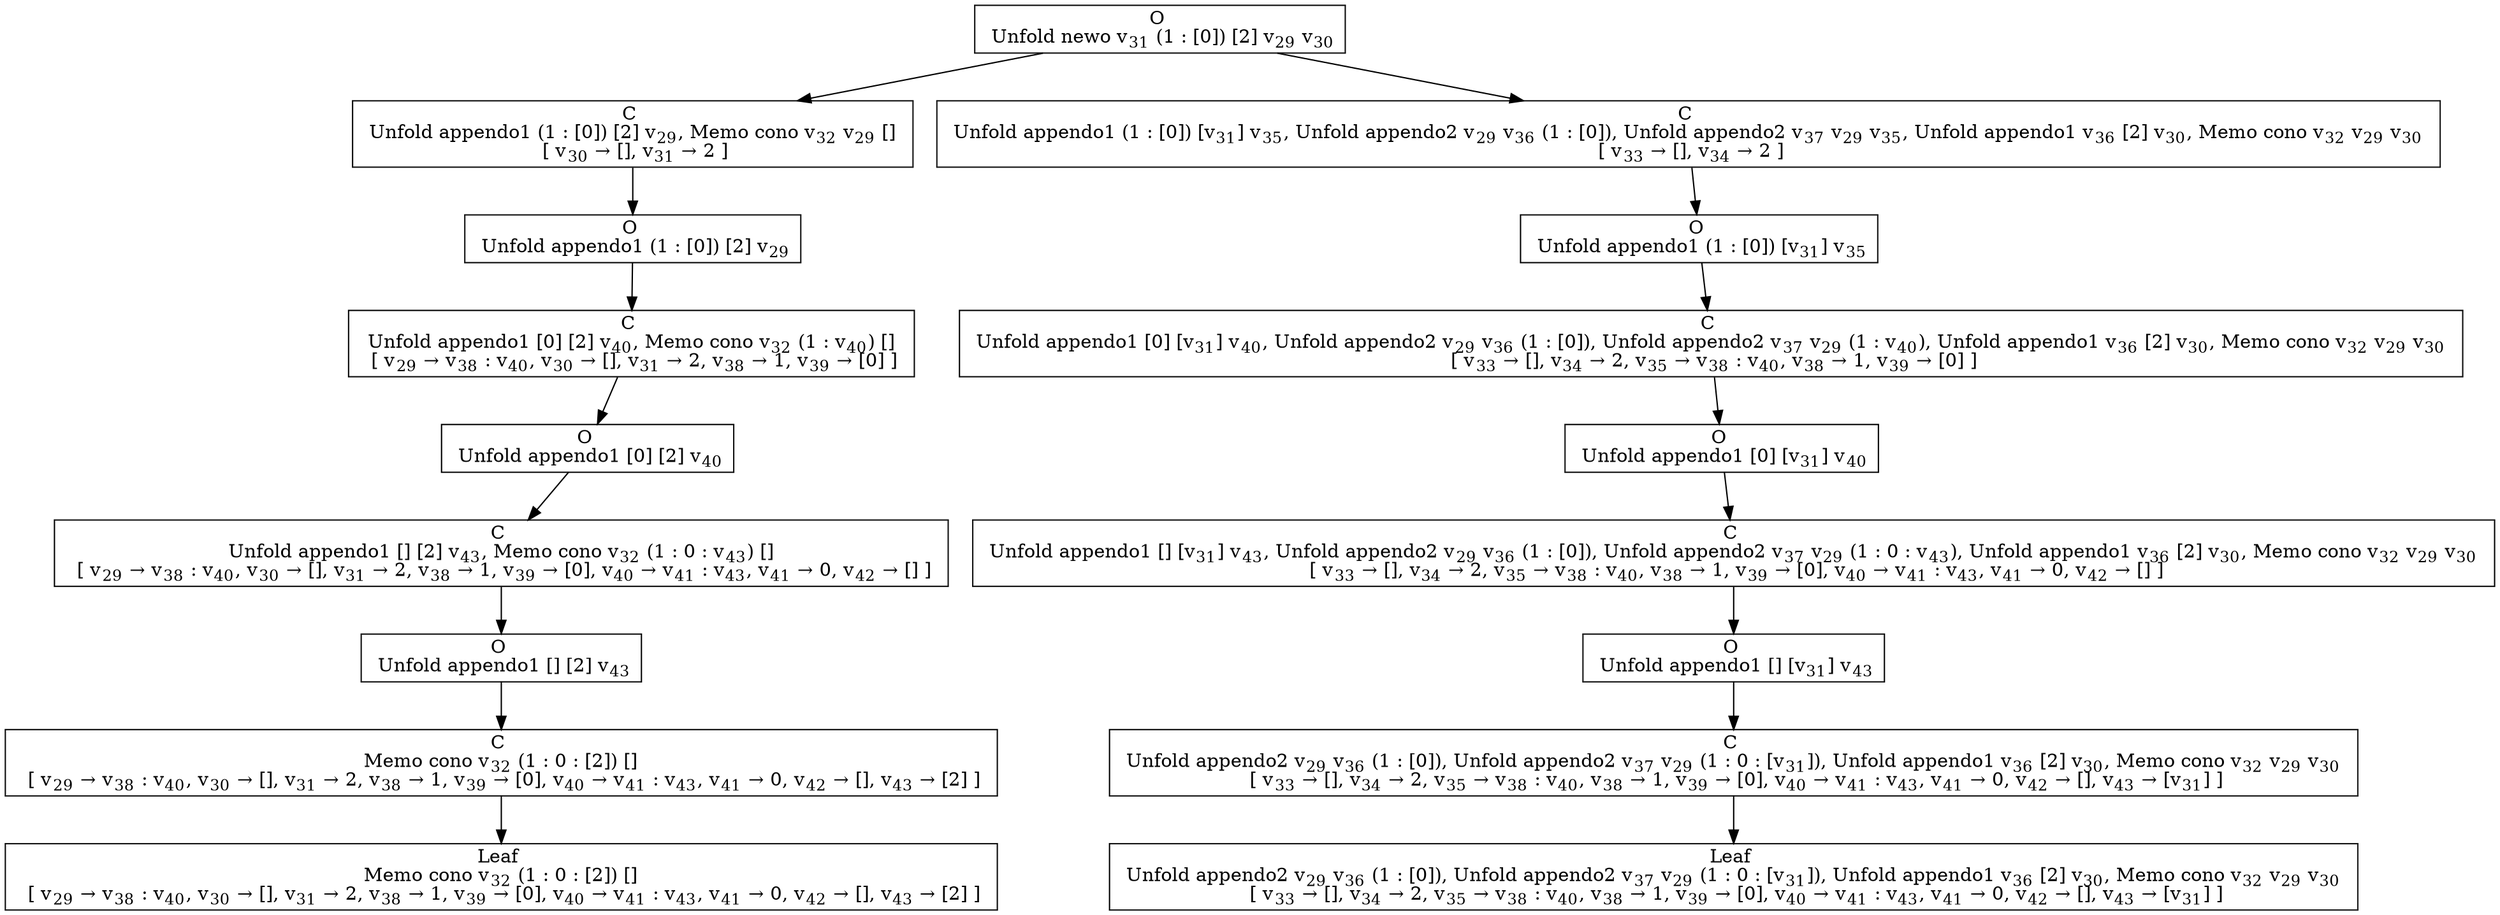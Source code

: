 digraph {
    graph [rankdir=TB
          ,bgcolor=transparent];
    node [shape=box
         ,fillcolor=white
         ,style=filled];
    0 [label=<O <BR/> Unfold newo v<SUB>31</SUB> (1 : [0]) [2] v<SUB>29</SUB> v<SUB>30</SUB>>];
    1 [label=<C <BR/> Unfold appendo1 (1 : [0]) [2] v<SUB>29</SUB>, Memo cono v<SUB>32</SUB> v<SUB>29</SUB> [] <BR/>  [ v<SUB>30</SUB> &rarr; [], v<SUB>31</SUB> &rarr; 2 ] >];
    2 [label=<C <BR/> Unfold appendo1 (1 : [0]) [v<SUB>31</SUB>] v<SUB>35</SUB>, Unfold appendo2 v<SUB>29</SUB> v<SUB>36</SUB> (1 : [0]), Unfold appendo2 v<SUB>37</SUB> v<SUB>29</SUB> v<SUB>35</SUB>, Unfold appendo1 v<SUB>36</SUB> [2] v<SUB>30</SUB>, Memo cono v<SUB>32</SUB> v<SUB>29</SUB> v<SUB>30</SUB> <BR/>  [ v<SUB>33</SUB> &rarr; [], v<SUB>34</SUB> &rarr; 2 ] >];
    3 [label=<O <BR/> Unfold appendo1 (1 : [0]) [2] v<SUB>29</SUB>>];
    4 [label=<C <BR/> Unfold appendo1 [0] [2] v<SUB>40</SUB>, Memo cono v<SUB>32</SUB> (1 : v<SUB>40</SUB>) [] <BR/>  [ v<SUB>29</SUB> &rarr; v<SUB>38</SUB> : v<SUB>40</SUB>, v<SUB>30</SUB> &rarr; [], v<SUB>31</SUB> &rarr; 2, v<SUB>38</SUB> &rarr; 1, v<SUB>39</SUB> &rarr; [0] ] >];
    5 [label=<O <BR/> Unfold appendo1 [0] [2] v<SUB>40</SUB>>];
    6 [label=<C <BR/> Unfold appendo1 [] [2] v<SUB>43</SUB>, Memo cono v<SUB>32</SUB> (1 : 0 : v<SUB>43</SUB>) [] <BR/>  [ v<SUB>29</SUB> &rarr; v<SUB>38</SUB> : v<SUB>40</SUB>, v<SUB>30</SUB> &rarr; [], v<SUB>31</SUB> &rarr; 2, v<SUB>38</SUB> &rarr; 1, v<SUB>39</SUB> &rarr; [0], v<SUB>40</SUB> &rarr; v<SUB>41</SUB> : v<SUB>43</SUB>, v<SUB>41</SUB> &rarr; 0, v<SUB>42</SUB> &rarr; [] ] >];
    7 [label=<O <BR/> Unfold appendo1 [] [2] v<SUB>43</SUB>>];
    8 [label=<C <BR/> Memo cono v<SUB>32</SUB> (1 : 0 : [2]) [] <BR/>  [ v<SUB>29</SUB> &rarr; v<SUB>38</SUB> : v<SUB>40</SUB>, v<SUB>30</SUB> &rarr; [], v<SUB>31</SUB> &rarr; 2, v<SUB>38</SUB> &rarr; 1, v<SUB>39</SUB> &rarr; [0], v<SUB>40</SUB> &rarr; v<SUB>41</SUB> : v<SUB>43</SUB>, v<SUB>41</SUB> &rarr; 0, v<SUB>42</SUB> &rarr; [], v<SUB>43</SUB> &rarr; [2] ] >];
    9 [label=<Leaf <BR/> Memo cono v<SUB>32</SUB> (1 : 0 : [2]) [] <BR/>  [ v<SUB>29</SUB> &rarr; v<SUB>38</SUB> : v<SUB>40</SUB>, v<SUB>30</SUB> &rarr; [], v<SUB>31</SUB> &rarr; 2, v<SUB>38</SUB> &rarr; 1, v<SUB>39</SUB> &rarr; [0], v<SUB>40</SUB> &rarr; v<SUB>41</SUB> : v<SUB>43</SUB>, v<SUB>41</SUB> &rarr; 0, v<SUB>42</SUB> &rarr; [], v<SUB>43</SUB> &rarr; [2] ] >];
    10 [label=<O <BR/> Unfold appendo1 (1 : [0]) [v<SUB>31</SUB>] v<SUB>35</SUB>>];
    11 [label=<C <BR/> Unfold appendo1 [0] [v<SUB>31</SUB>] v<SUB>40</SUB>, Unfold appendo2 v<SUB>29</SUB> v<SUB>36</SUB> (1 : [0]), Unfold appendo2 v<SUB>37</SUB> v<SUB>29</SUB> (1 : v<SUB>40</SUB>), Unfold appendo1 v<SUB>36</SUB> [2] v<SUB>30</SUB>, Memo cono v<SUB>32</SUB> v<SUB>29</SUB> v<SUB>30</SUB> <BR/>  [ v<SUB>33</SUB> &rarr; [], v<SUB>34</SUB> &rarr; 2, v<SUB>35</SUB> &rarr; v<SUB>38</SUB> : v<SUB>40</SUB>, v<SUB>38</SUB> &rarr; 1, v<SUB>39</SUB> &rarr; [0] ] >];
    12 [label=<O <BR/> Unfold appendo1 [0] [v<SUB>31</SUB>] v<SUB>40</SUB>>];
    13 [label=<C <BR/> Unfold appendo1 [] [v<SUB>31</SUB>] v<SUB>43</SUB>, Unfold appendo2 v<SUB>29</SUB> v<SUB>36</SUB> (1 : [0]), Unfold appendo2 v<SUB>37</SUB> v<SUB>29</SUB> (1 : 0 : v<SUB>43</SUB>), Unfold appendo1 v<SUB>36</SUB> [2] v<SUB>30</SUB>, Memo cono v<SUB>32</SUB> v<SUB>29</SUB> v<SUB>30</SUB> <BR/>  [ v<SUB>33</SUB> &rarr; [], v<SUB>34</SUB> &rarr; 2, v<SUB>35</SUB> &rarr; v<SUB>38</SUB> : v<SUB>40</SUB>, v<SUB>38</SUB> &rarr; 1, v<SUB>39</SUB> &rarr; [0], v<SUB>40</SUB> &rarr; v<SUB>41</SUB> : v<SUB>43</SUB>, v<SUB>41</SUB> &rarr; 0, v<SUB>42</SUB> &rarr; [] ] >];
    14 [label=<O <BR/> Unfold appendo1 [] [v<SUB>31</SUB>] v<SUB>43</SUB>>];
    15 [label=<C <BR/> Unfold appendo2 v<SUB>29</SUB> v<SUB>36</SUB> (1 : [0]), Unfold appendo2 v<SUB>37</SUB> v<SUB>29</SUB> (1 : 0 : [v<SUB>31</SUB>]), Unfold appendo1 v<SUB>36</SUB> [2] v<SUB>30</SUB>, Memo cono v<SUB>32</SUB> v<SUB>29</SUB> v<SUB>30</SUB> <BR/>  [ v<SUB>33</SUB> &rarr; [], v<SUB>34</SUB> &rarr; 2, v<SUB>35</SUB> &rarr; v<SUB>38</SUB> : v<SUB>40</SUB>, v<SUB>38</SUB> &rarr; 1, v<SUB>39</SUB> &rarr; [0], v<SUB>40</SUB> &rarr; v<SUB>41</SUB> : v<SUB>43</SUB>, v<SUB>41</SUB> &rarr; 0, v<SUB>42</SUB> &rarr; [], v<SUB>43</SUB> &rarr; [v<SUB>31</SUB>] ] >];
    16 [label=<Leaf <BR/> Unfold appendo2 v<SUB>29</SUB> v<SUB>36</SUB> (1 : [0]), Unfold appendo2 v<SUB>37</SUB> v<SUB>29</SUB> (1 : 0 : [v<SUB>31</SUB>]), Unfold appendo1 v<SUB>36</SUB> [2] v<SUB>30</SUB>, Memo cono v<SUB>32</SUB> v<SUB>29</SUB> v<SUB>30</SUB> <BR/>  [ v<SUB>33</SUB> &rarr; [], v<SUB>34</SUB> &rarr; 2, v<SUB>35</SUB> &rarr; v<SUB>38</SUB> : v<SUB>40</SUB>, v<SUB>38</SUB> &rarr; 1, v<SUB>39</SUB> &rarr; [0], v<SUB>40</SUB> &rarr; v<SUB>41</SUB> : v<SUB>43</SUB>, v<SUB>41</SUB> &rarr; 0, v<SUB>42</SUB> &rarr; [], v<SUB>43</SUB> &rarr; [v<SUB>31</SUB>] ] >];
    0 -> 1 [label=""];
    0 -> 2 [label=""];
    1 -> 3 [label=""];
    2 -> 10 [label=""];
    3 -> 4 [label=""];
    4 -> 5 [label=""];
    5 -> 6 [label=""];
    6 -> 7 [label=""];
    7 -> 8 [label=""];
    8 -> 9 [label=""];
    10 -> 11 [label=""];
    11 -> 12 [label=""];
    12 -> 13 [label=""];
    13 -> 14 [label=""];
    14 -> 15 [label=""];
    15 -> 16 [label=""];
}